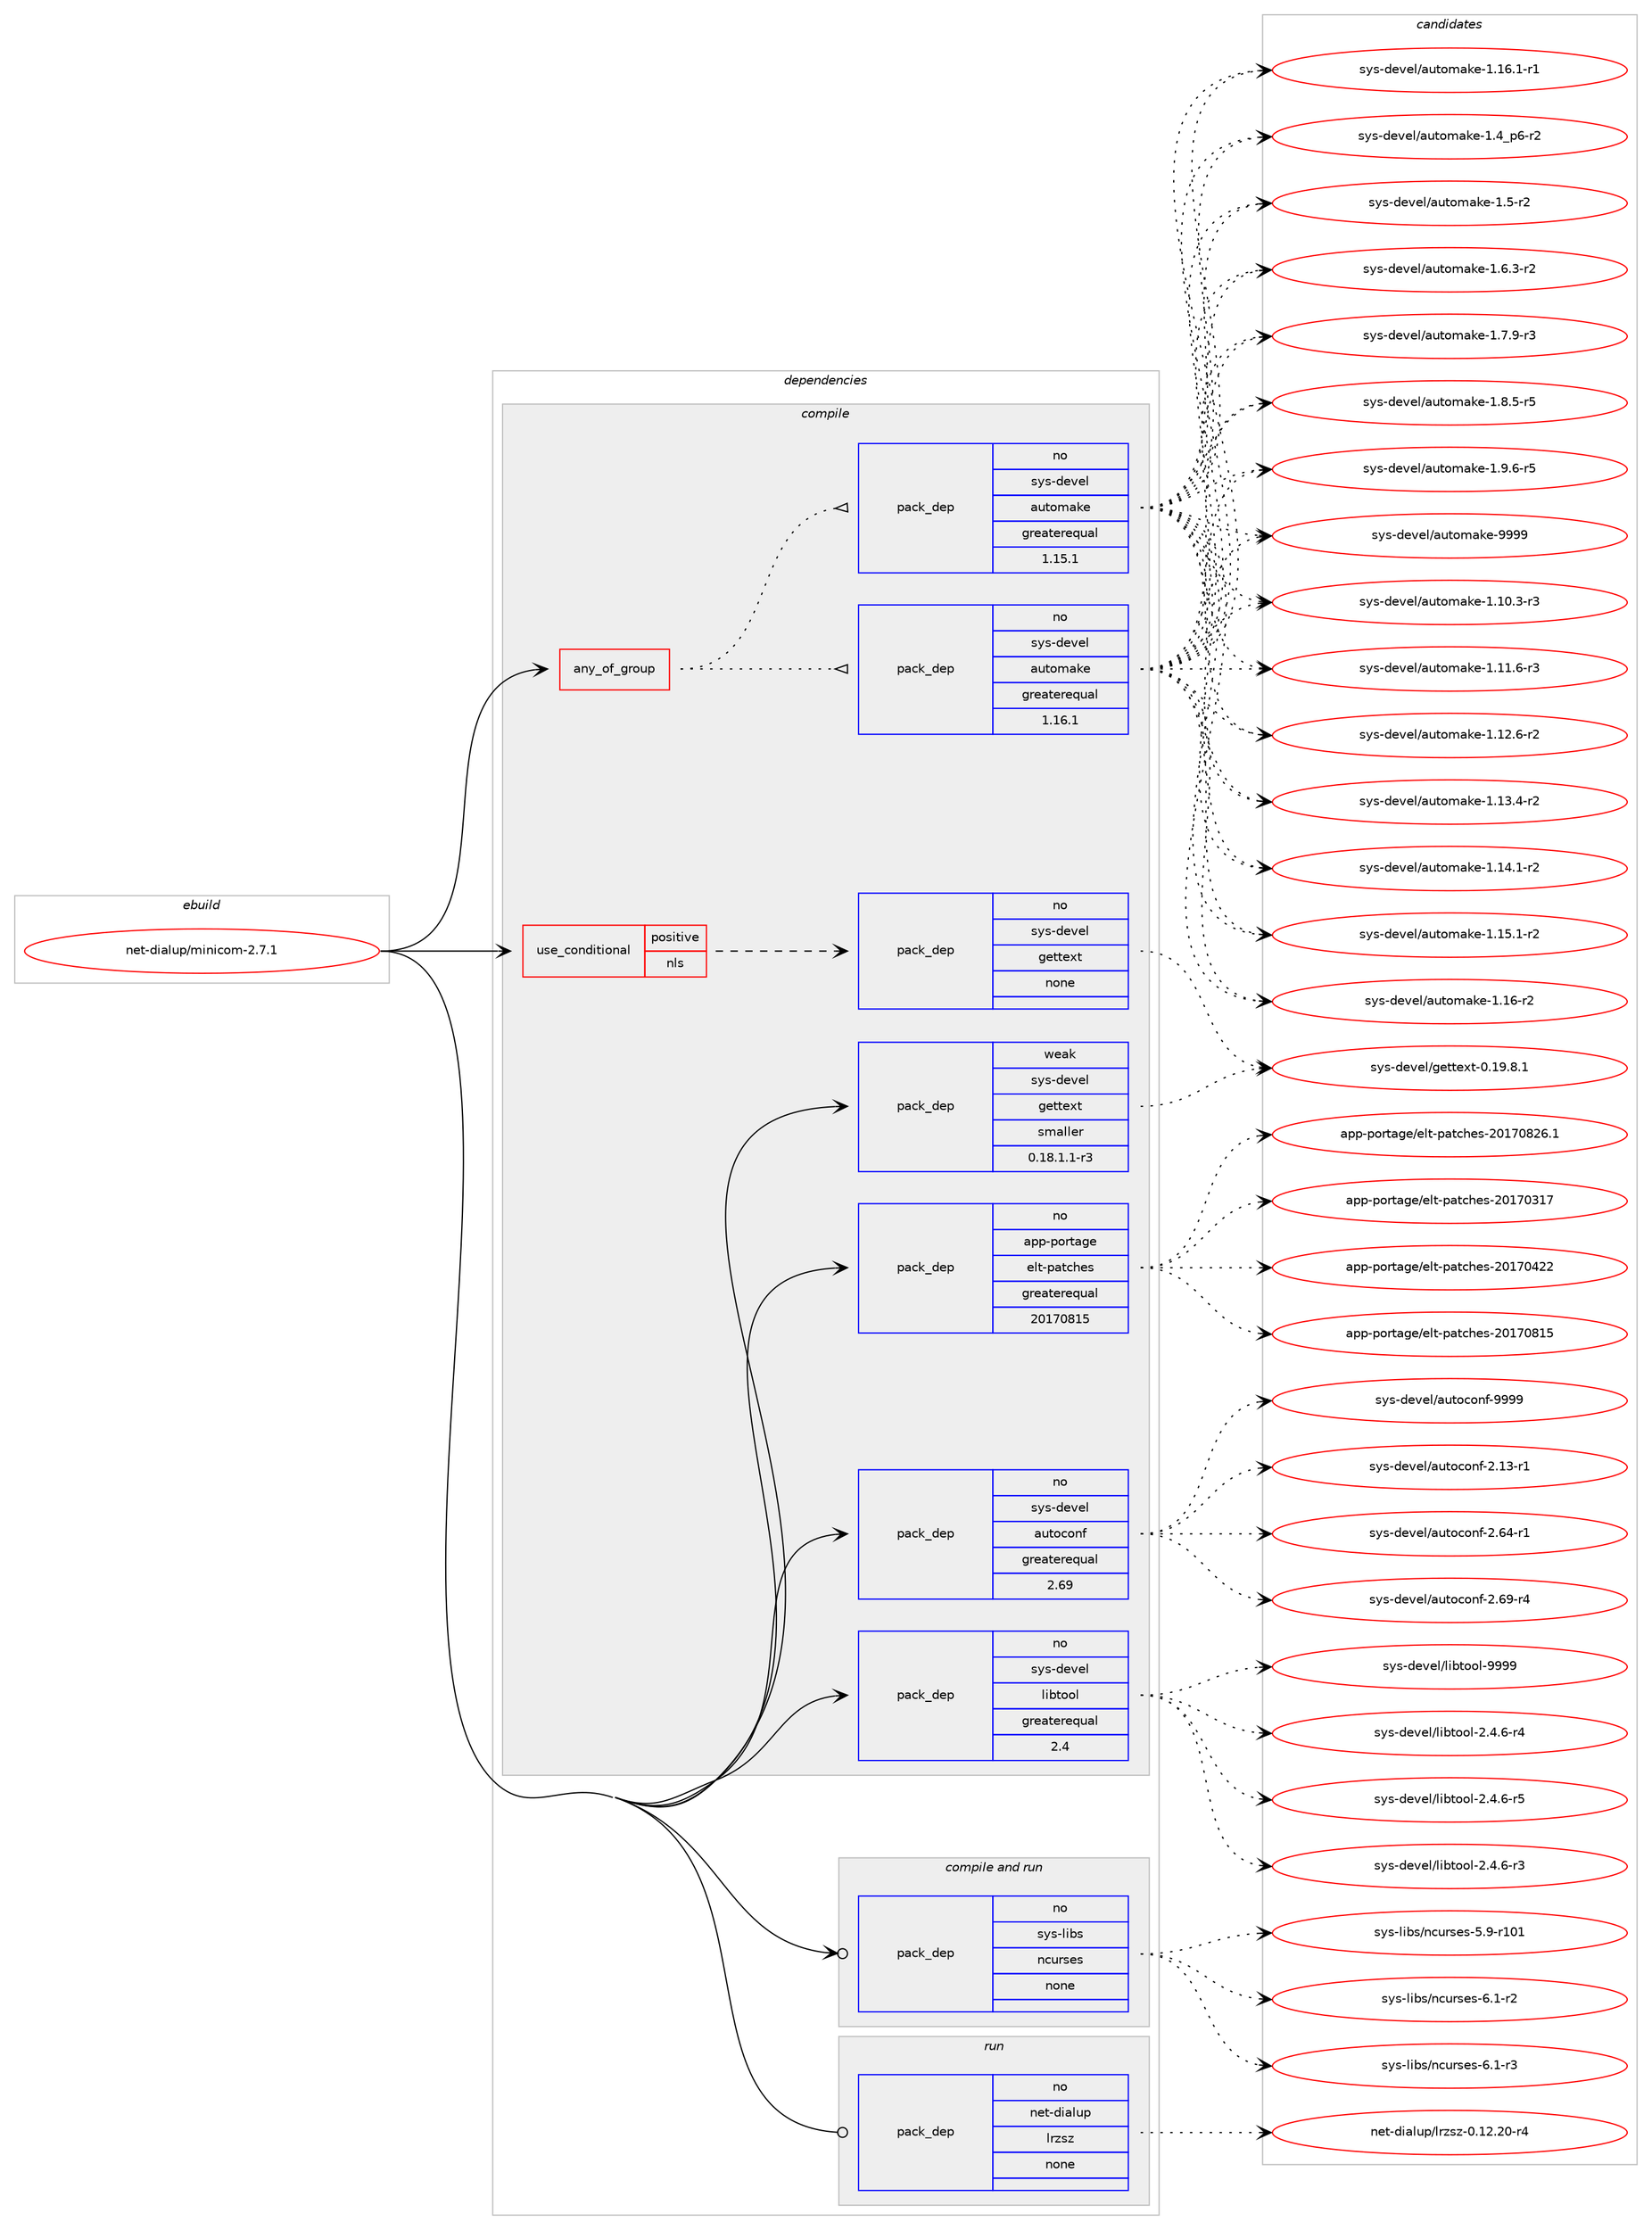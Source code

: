 digraph prolog {

# *************
# Graph options
# *************

newrank=true;
concentrate=true;
compound=true;
graph [rankdir=LR,fontname=Helvetica,fontsize=10,ranksep=1.5];#, ranksep=2.5, nodesep=0.2];
edge  [arrowhead=vee];
node  [fontname=Helvetica,fontsize=10];

# **********
# The ebuild
# **********

subgraph cluster_leftcol {
color=gray;
rank=same;
label=<<i>ebuild</i>>;
id [label="net-dialup/minicom-2.7.1", color=red, width=4, href="../net-dialup/minicom-2.7.1.svg"];
}

# ****************
# The dependencies
# ****************

subgraph cluster_midcol {
color=gray;
label=<<i>dependencies</i>>;
subgraph cluster_compile {
fillcolor="#eeeeee";
style=filled;
label=<<i>compile</i>>;
subgraph any25928 {
dependency1649949 [label=<<TABLE BORDER="0" CELLBORDER="1" CELLSPACING="0" CELLPADDING="4"><TR><TD CELLPADDING="10">any_of_group</TD></TR></TABLE>>, shape=none, color=red];subgraph pack1179582 {
dependency1649950 [label=<<TABLE BORDER="0" CELLBORDER="1" CELLSPACING="0" CELLPADDING="4" WIDTH="220"><TR><TD ROWSPAN="6" CELLPADDING="30">pack_dep</TD></TR><TR><TD WIDTH="110">no</TD></TR><TR><TD>sys-devel</TD></TR><TR><TD>automake</TD></TR><TR><TD>greaterequal</TD></TR><TR><TD>1.16.1</TD></TR></TABLE>>, shape=none, color=blue];
}
dependency1649949:e -> dependency1649950:w [weight=20,style="dotted",arrowhead="oinv"];
subgraph pack1179583 {
dependency1649951 [label=<<TABLE BORDER="0" CELLBORDER="1" CELLSPACING="0" CELLPADDING="4" WIDTH="220"><TR><TD ROWSPAN="6" CELLPADDING="30">pack_dep</TD></TR><TR><TD WIDTH="110">no</TD></TR><TR><TD>sys-devel</TD></TR><TR><TD>automake</TD></TR><TR><TD>greaterequal</TD></TR><TR><TD>1.15.1</TD></TR></TABLE>>, shape=none, color=blue];
}
dependency1649949:e -> dependency1649951:w [weight=20,style="dotted",arrowhead="oinv"];
}
id:e -> dependency1649949:w [weight=20,style="solid",arrowhead="vee"];
subgraph cond443664 {
dependency1649952 [label=<<TABLE BORDER="0" CELLBORDER="1" CELLSPACING="0" CELLPADDING="4"><TR><TD ROWSPAN="3" CELLPADDING="10">use_conditional</TD></TR><TR><TD>positive</TD></TR><TR><TD>nls</TD></TR></TABLE>>, shape=none, color=red];
subgraph pack1179584 {
dependency1649953 [label=<<TABLE BORDER="0" CELLBORDER="1" CELLSPACING="0" CELLPADDING="4" WIDTH="220"><TR><TD ROWSPAN="6" CELLPADDING="30">pack_dep</TD></TR><TR><TD WIDTH="110">no</TD></TR><TR><TD>sys-devel</TD></TR><TR><TD>gettext</TD></TR><TR><TD>none</TD></TR><TR><TD></TD></TR></TABLE>>, shape=none, color=blue];
}
dependency1649952:e -> dependency1649953:w [weight=20,style="dashed",arrowhead="vee"];
}
id:e -> dependency1649952:w [weight=20,style="solid",arrowhead="vee"];
subgraph pack1179585 {
dependency1649954 [label=<<TABLE BORDER="0" CELLBORDER="1" CELLSPACING="0" CELLPADDING="4" WIDTH="220"><TR><TD ROWSPAN="6" CELLPADDING="30">pack_dep</TD></TR><TR><TD WIDTH="110">no</TD></TR><TR><TD>app-portage</TD></TR><TR><TD>elt-patches</TD></TR><TR><TD>greaterequal</TD></TR><TR><TD>20170815</TD></TR></TABLE>>, shape=none, color=blue];
}
id:e -> dependency1649954:w [weight=20,style="solid",arrowhead="vee"];
subgraph pack1179586 {
dependency1649955 [label=<<TABLE BORDER="0" CELLBORDER="1" CELLSPACING="0" CELLPADDING="4" WIDTH="220"><TR><TD ROWSPAN="6" CELLPADDING="30">pack_dep</TD></TR><TR><TD WIDTH="110">no</TD></TR><TR><TD>sys-devel</TD></TR><TR><TD>autoconf</TD></TR><TR><TD>greaterequal</TD></TR><TR><TD>2.69</TD></TR></TABLE>>, shape=none, color=blue];
}
id:e -> dependency1649955:w [weight=20,style="solid",arrowhead="vee"];
subgraph pack1179587 {
dependency1649956 [label=<<TABLE BORDER="0" CELLBORDER="1" CELLSPACING="0" CELLPADDING="4" WIDTH="220"><TR><TD ROWSPAN="6" CELLPADDING="30">pack_dep</TD></TR><TR><TD WIDTH="110">no</TD></TR><TR><TD>sys-devel</TD></TR><TR><TD>libtool</TD></TR><TR><TD>greaterequal</TD></TR><TR><TD>2.4</TD></TR></TABLE>>, shape=none, color=blue];
}
id:e -> dependency1649956:w [weight=20,style="solid",arrowhead="vee"];
subgraph pack1179588 {
dependency1649957 [label=<<TABLE BORDER="0" CELLBORDER="1" CELLSPACING="0" CELLPADDING="4" WIDTH="220"><TR><TD ROWSPAN="6" CELLPADDING="30">pack_dep</TD></TR><TR><TD WIDTH="110">weak</TD></TR><TR><TD>sys-devel</TD></TR><TR><TD>gettext</TD></TR><TR><TD>smaller</TD></TR><TR><TD>0.18.1.1-r3</TD></TR></TABLE>>, shape=none, color=blue];
}
id:e -> dependency1649957:w [weight=20,style="solid",arrowhead="vee"];
}
subgraph cluster_compileandrun {
fillcolor="#eeeeee";
style=filled;
label=<<i>compile and run</i>>;
subgraph pack1179589 {
dependency1649958 [label=<<TABLE BORDER="0" CELLBORDER="1" CELLSPACING="0" CELLPADDING="4" WIDTH="220"><TR><TD ROWSPAN="6" CELLPADDING="30">pack_dep</TD></TR><TR><TD WIDTH="110">no</TD></TR><TR><TD>sys-libs</TD></TR><TR><TD>ncurses</TD></TR><TR><TD>none</TD></TR><TR><TD></TD></TR></TABLE>>, shape=none, color=blue];
}
id:e -> dependency1649958:w [weight=20,style="solid",arrowhead="odotvee"];
}
subgraph cluster_run {
fillcolor="#eeeeee";
style=filled;
label=<<i>run</i>>;
subgraph pack1179590 {
dependency1649959 [label=<<TABLE BORDER="0" CELLBORDER="1" CELLSPACING="0" CELLPADDING="4" WIDTH="220"><TR><TD ROWSPAN="6" CELLPADDING="30">pack_dep</TD></TR><TR><TD WIDTH="110">no</TD></TR><TR><TD>net-dialup</TD></TR><TR><TD>lrzsz</TD></TR><TR><TD>none</TD></TR><TR><TD></TD></TR></TABLE>>, shape=none, color=blue];
}
id:e -> dependency1649959:w [weight=20,style="solid",arrowhead="odot"];
}
}

# **************
# The candidates
# **************

subgraph cluster_choices {
rank=same;
color=gray;
label=<<i>candidates</i>>;

subgraph choice1179582 {
color=black;
nodesep=1;
choice11512111545100101118101108479711711611110997107101454946494846514511451 [label="sys-devel/automake-1.10.3-r3", color=red, width=4,href="../sys-devel/automake-1.10.3-r3.svg"];
choice11512111545100101118101108479711711611110997107101454946494946544511451 [label="sys-devel/automake-1.11.6-r3", color=red, width=4,href="../sys-devel/automake-1.11.6-r3.svg"];
choice11512111545100101118101108479711711611110997107101454946495046544511450 [label="sys-devel/automake-1.12.6-r2", color=red, width=4,href="../sys-devel/automake-1.12.6-r2.svg"];
choice11512111545100101118101108479711711611110997107101454946495146524511450 [label="sys-devel/automake-1.13.4-r2", color=red, width=4,href="../sys-devel/automake-1.13.4-r2.svg"];
choice11512111545100101118101108479711711611110997107101454946495246494511450 [label="sys-devel/automake-1.14.1-r2", color=red, width=4,href="../sys-devel/automake-1.14.1-r2.svg"];
choice11512111545100101118101108479711711611110997107101454946495346494511450 [label="sys-devel/automake-1.15.1-r2", color=red, width=4,href="../sys-devel/automake-1.15.1-r2.svg"];
choice1151211154510010111810110847971171161111099710710145494649544511450 [label="sys-devel/automake-1.16-r2", color=red, width=4,href="../sys-devel/automake-1.16-r2.svg"];
choice11512111545100101118101108479711711611110997107101454946495446494511449 [label="sys-devel/automake-1.16.1-r1", color=red, width=4,href="../sys-devel/automake-1.16.1-r1.svg"];
choice115121115451001011181011084797117116111109971071014549465295112544511450 [label="sys-devel/automake-1.4_p6-r2", color=red, width=4,href="../sys-devel/automake-1.4_p6-r2.svg"];
choice11512111545100101118101108479711711611110997107101454946534511450 [label="sys-devel/automake-1.5-r2", color=red, width=4,href="../sys-devel/automake-1.5-r2.svg"];
choice115121115451001011181011084797117116111109971071014549465446514511450 [label="sys-devel/automake-1.6.3-r2", color=red, width=4,href="../sys-devel/automake-1.6.3-r2.svg"];
choice115121115451001011181011084797117116111109971071014549465546574511451 [label="sys-devel/automake-1.7.9-r3", color=red, width=4,href="../sys-devel/automake-1.7.9-r3.svg"];
choice115121115451001011181011084797117116111109971071014549465646534511453 [label="sys-devel/automake-1.8.5-r5", color=red, width=4,href="../sys-devel/automake-1.8.5-r5.svg"];
choice115121115451001011181011084797117116111109971071014549465746544511453 [label="sys-devel/automake-1.9.6-r5", color=red, width=4,href="../sys-devel/automake-1.9.6-r5.svg"];
choice115121115451001011181011084797117116111109971071014557575757 [label="sys-devel/automake-9999", color=red, width=4,href="../sys-devel/automake-9999.svg"];
dependency1649950:e -> choice11512111545100101118101108479711711611110997107101454946494846514511451:w [style=dotted,weight="100"];
dependency1649950:e -> choice11512111545100101118101108479711711611110997107101454946494946544511451:w [style=dotted,weight="100"];
dependency1649950:e -> choice11512111545100101118101108479711711611110997107101454946495046544511450:w [style=dotted,weight="100"];
dependency1649950:e -> choice11512111545100101118101108479711711611110997107101454946495146524511450:w [style=dotted,weight="100"];
dependency1649950:e -> choice11512111545100101118101108479711711611110997107101454946495246494511450:w [style=dotted,weight="100"];
dependency1649950:e -> choice11512111545100101118101108479711711611110997107101454946495346494511450:w [style=dotted,weight="100"];
dependency1649950:e -> choice1151211154510010111810110847971171161111099710710145494649544511450:w [style=dotted,weight="100"];
dependency1649950:e -> choice11512111545100101118101108479711711611110997107101454946495446494511449:w [style=dotted,weight="100"];
dependency1649950:e -> choice115121115451001011181011084797117116111109971071014549465295112544511450:w [style=dotted,weight="100"];
dependency1649950:e -> choice11512111545100101118101108479711711611110997107101454946534511450:w [style=dotted,weight="100"];
dependency1649950:e -> choice115121115451001011181011084797117116111109971071014549465446514511450:w [style=dotted,weight="100"];
dependency1649950:e -> choice115121115451001011181011084797117116111109971071014549465546574511451:w [style=dotted,weight="100"];
dependency1649950:e -> choice115121115451001011181011084797117116111109971071014549465646534511453:w [style=dotted,weight="100"];
dependency1649950:e -> choice115121115451001011181011084797117116111109971071014549465746544511453:w [style=dotted,weight="100"];
dependency1649950:e -> choice115121115451001011181011084797117116111109971071014557575757:w [style=dotted,weight="100"];
}
subgraph choice1179583 {
color=black;
nodesep=1;
choice11512111545100101118101108479711711611110997107101454946494846514511451 [label="sys-devel/automake-1.10.3-r3", color=red, width=4,href="../sys-devel/automake-1.10.3-r3.svg"];
choice11512111545100101118101108479711711611110997107101454946494946544511451 [label="sys-devel/automake-1.11.6-r3", color=red, width=4,href="../sys-devel/automake-1.11.6-r3.svg"];
choice11512111545100101118101108479711711611110997107101454946495046544511450 [label="sys-devel/automake-1.12.6-r2", color=red, width=4,href="../sys-devel/automake-1.12.6-r2.svg"];
choice11512111545100101118101108479711711611110997107101454946495146524511450 [label="sys-devel/automake-1.13.4-r2", color=red, width=4,href="../sys-devel/automake-1.13.4-r2.svg"];
choice11512111545100101118101108479711711611110997107101454946495246494511450 [label="sys-devel/automake-1.14.1-r2", color=red, width=4,href="../sys-devel/automake-1.14.1-r2.svg"];
choice11512111545100101118101108479711711611110997107101454946495346494511450 [label="sys-devel/automake-1.15.1-r2", color=red, width=4,href="../sys-devel/automake-1.15.1-r2.svg"];
choice1151211154510010111810110847971171161111099710710145494649544511450 [label="sys-devel/automake-1.16-r2", color=red, width=4,href="../sys-devel/automake-1.16-r2.svg"];
choice11512111545100101118101108479711711611110997107101454946495446494511449 [label="sys-devel/automake-1.16.1-r1", color=red, width=4,href="../sys-devel/automake-1.16.1-r1.svg"];
choice115121115451001011181011084797117116111109971071014549465295112544511450 [label="sys-devel/automake-1.4_p6-r2", color=red, width=4,href="../sys-devel/automake-1.4_p6-r2.svg"];
choice11512111545100101118101108479711711611110997107101454946534511450 [label="sys-devel/automake-1.5-r2", color=red, width=4,href="../sys-devel/automake-1.5-r2.svg"];
choice115121115451001011181011084797117116111109971071014549465446514511450 [label="sys-devel/automake-1.6.3-r2", color=red, width=4,href="../sys-devel/automake-1.6.3-r2.svg"];
choice115121115451001011181011084797117116111109971071014549465546574511451 [label="sys-devel/automake-1.7.9-r3", color=red, width=4,href="../sys-devel/automake-1.7.9-r3.svg"];
choice115121115451001011181011084797117116111109971071014549465646534511453 [label="sys-devel/automake-1.8.5-r5", color=red, width=4,href="../sys-devel/automake-1.8.5-r5.svg"];
choice115121115451001011181011084797117116111109971071014549465746544511453 [label="sys-devel/automake-1.9.6-r5", color=red, width=4,href="../sys-devel/automake-1.9.6-r5.svg"];
choice115121115451001011181011084797117116111109971071014557575757 [label="sys-devel/automake-9999", color=red, width=4,href="../sys-devel/automake-9999.svg"];
dependency1649951:e -> choice11512111545100101118101108479711711611110997107101454946494846514511451:w [style=dotted,weight="100"];
dependency1649951:e -> choice11512111545100101118101108479711711611110997107101454946494946544511451:w [style=dotted,weight="100"];
dependency1649951:e -> choice11512111545100101118101108479711711611110997107101454946495046544511450:w [style=dotted,weight="100"];
dependency1649951:e -> choice11512111545100101118101108479711711611110997107101454946495146524511450:w [style=dotted,weight="100"];
dependency1649951:e -> choice11512111545100101118101108479711711611110997107101454946495246494511450:w [style=dotted,weight="100"];
dependency1649951:e -> choice11512111545100101118101108479711711611110997107101454946495346494511450:w [style=dotted,weight="100"];
dependency1649951:e -> choice1151211154510010111810110847971171161111099710710145494649544511450:w [style=dotted,weight="100"];
dependency1649951:e -> choice11512111545100101118101108479711711611110997107101454946495446494511449:w [style=dotted,weight="100"];
dependency1649951:e -> choice115121115451001011181011084797117116111109971071014549465295112544511450:w [style=dotted,weight="100"];
dependency1649951:e -> choice11512111545100101118101108479711711611110997107101454946534511450:w [style=dotted,weight="100"];
dependency1649951:e -> choice115121115451001011181011084797117116111109971071014549465446514511450:w [style=dotted,weight="100"];
dependency1649951:e -> choice115121115451001011181011084797117116111109971071014549465546574511451:w [style=dotted,weight="100"];
dependency1649951:e -> choice115121115451001011181011084797117116111109971071014549465646534511453:w [style=dotted,weight="100"];
dependency1649951:e -> choice115121115451001011181011084797117116111109971071014549465746544511453:w [style=dotted,weight="100"];
dependency1649951:e -> choice115121115451001011181011084797117116111109971071014557575757:w [style=dotted,weight="100"];
}
subgraph choice1179584 {
color=black;
nodesep=1;
choice1151211154510010111810110847103101116116101120116454846495746564649 [label="sys-devel/gettext-0.19.8.1", color=red, width=4,href="../sys-devel/gettext-0.19.8.1.svg"];
dependency1649953:e -> choice1151211154510010111810110847103101116116101120116454846495746564649:w [style=dotted,weight="100"];
}
subgraph choice1179585 {
color=black;
nodesep=1;
choice97112112451121111141169710310147101108116451129711699104101115455048495548514955 [label="app-portage/elt-patches-20170317", color=red, width=4,href="../app-portage/elt-patches-20170317.svg"];
choice97112112451121111141169710310147101108116451129711699104101115455048495548525050 [label="app-portage/elt-patches-20170422", color=red, width=4,href="../app-portage/elt-patches-20170422.svg"];
choice97112112451121111141169710310147101108116451129711699104101115455048495548564953 [label="app-portage/elt-patches-20170815", color=red, width=4,href="../app-portage/elt-patches-20170815.svg"];
choice971121124511211111411697103101471011081164511297116991041011154550484955485650544649 [label="app-portage/elt-patches-20170826.1", color=red, width=4,href="../app-portage/elt-patches-20170826.1.svg"];
dependency1649954:e -> choice97112112451121111141169710310147101108116451129711699104101115455048495548514955:w [style=dotted,weight="100"];
dependency1649954:e -> choice97112112451121111141169710310147101108116451129711699104101115455048495548525050:w [style=dotted,weight="100"];
dependency1649954:e -> choice97112112451121111141169710310147101108116451129711699104101115455048495548564953:w [style=dotted,weight="100"];
dependency1649954:e -> choice971121124511211111411697103101471011081164511297116991041011154550484955485650544649:w [style=dotted,weight="100"];
}
subgraph choice1179586 {
color=black;
nodesep=1;
choice1151211154510010111810110847971171161119911111010245504649514511449 [label="sys-devel/autoconf-2.13-r1", color=red, width=4,href="../sys-devel/autoconf-2.13-r1.svg"];
choice1151211154510010111810110847971171161119911111010245504654524511449 [label="sys-devel/autoconf-2.64-r1", color=red, width=4,href="../sys-devel/autoconf-2.64-r1.svg"];
choice1151211154510010111810110847971171161119911111010245504654574511452 [label="sys-devel/autoconf-2.69-r4", color=red, width=4,href="../sys-devel/autoconf-2.69-r4.svg"];
choice115121115451001011181011084797117116111991111101024557575757 [label="sys-devel/autoconf-9999", color=red, width=4,href="../sys-devel/autoconf-9999.svg"];
dependency1649955:e -> choice1151211154510010111810110847971171161119911111010245504649514511449:w [style=dotted,weight="100"];
dependency1649955:e -> choice1151211154510010111810110847971171161119911111010245504654524511449:w [style=dotted,weight="100"];
dependency1649955:e -> choice1151211154510010111810110847971171161119911111010245504654574511452:w [style=dotted,weight="100"];
dependency1649955:e -> choice115121115451001011181011084797117116111991111101024557575757:w [style=dotted,weight="100"];
}
subgraph choice1179587 {
color=black;
nodesep=1;
choice1151211154510010111810110847108105981161111111084550465246544511451 [label="sys-devel/libtool-2.4.6-r3", color=red, width=4,href="../sys-devel/libtool-2.4.6-r3.svg"];
choice1151211154510010111810110847108105981161111111084550465246544511452 [label="sys-devel/libtool-2.4.6-r4", color=red, width=4,href="../sys-devel/libtool-2.4.6-r4.svg"];
choice1151211154510010111810110847108105981161111111084550465246544511453 [label="sys-devel/libtool-2.4.6-r5", color=red, width=4,href="../sys-devel/libtool-2.4.6-r5.svg"];
choice1151211154510010111810110847108105981161111111084557575757 [label="sys-devel/libtool-9999", color=red, width=4,href="../sys-devel/libtool-9999.svg"];
dependency1649956:e -> choice1151211154510010111810110847108105981161111111084550465246544511451:w [style=dotted,weight="100"];
dependency1649956:e -> choice1151211154510010111810110847108105981161111111084550465246544511452:w [style=dotted,weight="100"];
dependency1649956:e -> choice1151211154510010111810110847108105981161111111084550465246544511453:w [style=dotted,weight="100"];
dependency1649956:e -> choice1151211154510010111810110847108105981161111111084557575757:w [style=dotted,weight="100"];
}
subgraph choice1179588 {
color=black;
nodesep=1;
choice1151211154510010111810110847103101116116101120116454846495746564649 [label="sys-devel/gettext-0.19.8.1", color=red, width=4,href="../sys-devel/gettext-0.19.8.1.svg"];
dependency1649957:e -> choice1151211154510010111810110847103101116116101120116454846495746564649:w [style=dotted,weight="100"];
}
subgraph choice1179589 {
color=black;
nodesep=1;
choice115121115451081059811547110991171141151011154553465745114494849 [label="sys-libs/ncurses-5.9-r101", color=red, width=4,href="../sys-libs/ncurses-5.9-r101.svg"];
choice11512111545108105981154711099117114115101115455446494511450 [label="sys-libs/ncurses-6.1-r2", color=red, width=4,href="../sys-libs/ncurses-6.1-r2.svg"];
choice11512111545108105981154711099117114115101115455446494511451 [label="sys-libs/ncurses-6.1-r3", color=red, width=4,href="../sys-libs/ncurses-6.1-r3.svg"];
dependency1649958:e -> choice115121115451081059811547110991171141151011154553465745114494849:w [style=dotted,weight="100"];
dependency1649958:e -> choice11512111545108105981154711099117114115101115455446494511450:w [style=dotted,weight="100"];
dependency1649958:e -> choice11512111545108105981154711099117114115101115455446494511451:w [style=dotted,weight="100"];
}
subgraph choice1179590 {
color=black;
nodesep=1;
choice11010111645100105971081171124710811412211512245484649504650484511452 [label="net-dialup/lrzsz-0.12.20-r4", color=red, width=4,href="../net-dialup/lrzsz-0.12.20-r4.svg"];
dependency1649959:e -> choice11010111645100105971081171124710811412211512245484649504650484511452:w [style=dotted,weight="100"];
}
}

}

